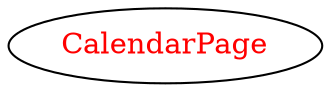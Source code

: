 digraph dependencyGraph {
 concentrate=true;
 ranksep="2.0";
 rankdir="LR"; 
 splines="ortho";
"CalendarPage" [fontcolor="red"];
}